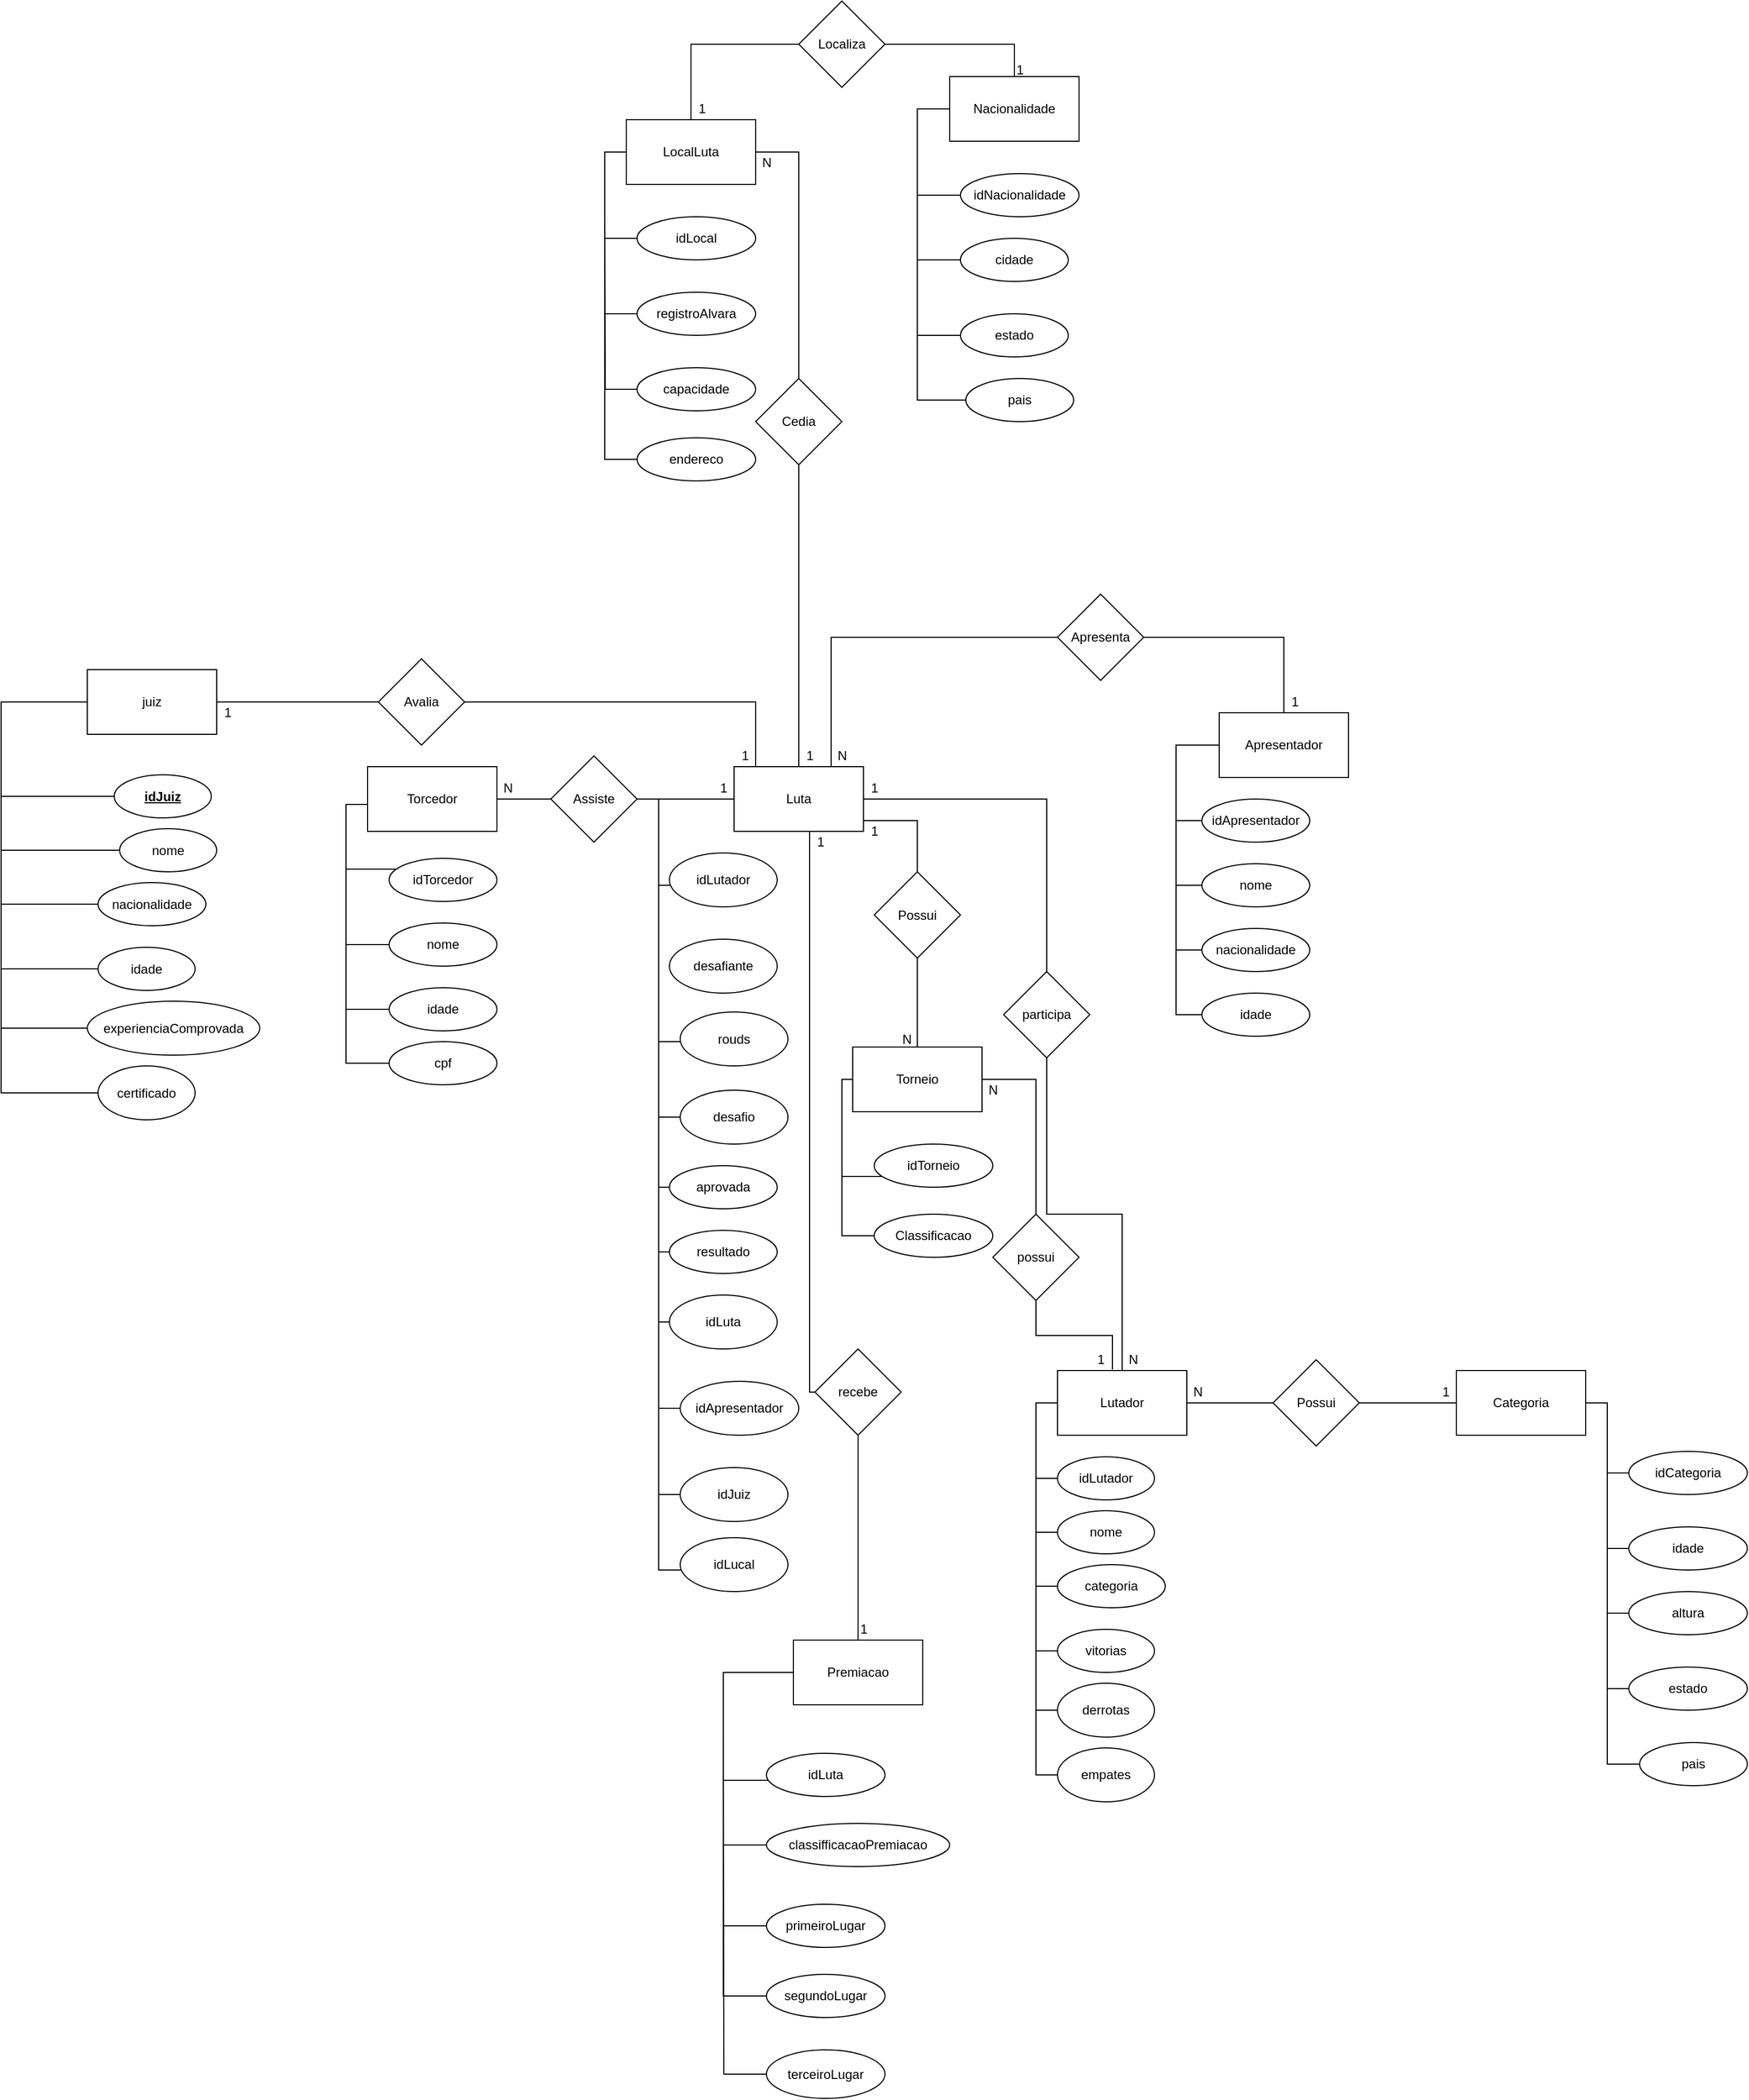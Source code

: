 <mxfile version="20.0.1"><diagram id="kAEl2Ps1WyJaFn6GInuw" name="Page-1"><mxGraphModel dx="3036" dy="1971" grid="1" gridSize="10" guides="1" tooltips="1" connect="1" arrows="1" fold="1" page="1" pageScale="1" pageWidth="827" pageHeight="1169" math="0" shadow="0"><root><mxCell id="0"/><mxCell id="1" parent="0"/><mxCell id="qU1tIOH4OT99AEbHyg9--1" style="edgeStyle=orthogonalEdgeStyle;rounded=0;orthogonalLoop=1;jettySize=auto;html=1;exitX=0;exitY=0.5;exitDx=0;exitDy=0;entryX=0;entryY=0.5;entryDx=0;entryDy=0;strokeColor=default;endArrow=none;endFill=0;" edge="1" parent="1" source="qU1tIOH4OT99AEbHyg9--2" target="qU1tIOH4OT99AEbHyg9--9"><mxGeometry relative="1" as="geometry"/></mxCell><mxCell id="qU1tIOH4OT99AEbHyg9--169" style="edgeStyle=orthogonalEdgeStyle;rounded=0;orthogonalLoop=1;jettySize=auto;html=1;exitX=1;exitY=0.5;exitDx=0;exitDy=0;entryX=0;entryY=0.5;entryDx=0;entryDy=0;endArrow=none;endFill=0;" edge="1" parent="1" source="qU1tIOH4OT99AEbHyg9--2" target="qU1tIOH4OT99AEbHyg9--168"><mxGeometry relative="1" as="geometry"/></mxCell><mxCell id="qU1tIOH4OT99AEbHyg9--2" value="Lutador" style="rounded=0;whiteSpace=wrap;html=1;" vertex="1" parent="1"><mxGeometry x="-30" y="680" width="120" height="60" as="geometry"/></mxCell><mxCell id="qU1tIOH4OT99AEbHyg9--3" style="edgeStyle=orthogonalEdgeStyle;rounded=0;orthogonalLoop=1;jettySize=auto;html=1;exitX=0;exitY=0.5;exitDx=0;exitDy=0;entryX=0;entryY=0.5;entryDx=0;entryDy=0;endArrow=none;endFill=0;strokeColor=default;" edge="1" parent="1" source="qU1tIOH4OT99AEbHyg9--4" target="qU1tIOH4OT99AEbHyg9--2"><mxGeometry relative="1" as="geometry"/></mxCell><mxCell id="qU1tIOH4OT99AEbHyg9--4" value="idLutador" style="ellipse;whiteSpace=wrap;html=1;" vertex="1" parent="1"><mxGeometry x="-30" y="760" width="90" height="40" as="geometry"/></mxCell><mxCell id="qU1tIOH4OT99AEbHyg9--5" style="edgeStyle=orthogonalEdgeStyle;rounded=0;orthogonalLoop=1;jettySize=auto;html=1;exitX=0;exitY=0.5;exitDx=0;exitDy=0;entryX=0;entryY=0.5;entryDx=0;entryDy=0;endArrow=none;endFill=0;strokeColor=default;" edge="1" parent="1" source="qU1tIOH4OT99AEbHyg9--6" target="qU1tIOH4OT99AEbHyg9--2"><mxGeometry relative="1" as="geometry"/></mxCell><mxCell id="qU1tIOH4OT99AEbHyg9--6" value="nome" style="ellipse;whiteSpace=wrap;html=1;" vertex="1" parent="1"><mxGeometry x="-30" y="810" width="90" height="40" as="geometry"/></mxCell><mxCell id="qU1tIOH4OT99AEbHyg9--7" style="edgeStyle=orthogonalEdgeStyle;rounded=0;orthogonalLoop=1;jettySize=auto;html=1;exitX=0;exitY=0.5;exitDx=0;exitDy=0;entryX=0;entryY=0.5;entryDx=0;entryDy=0;endArrow=none;endFill=0;strokeColor=default;" edge="1" parent="1" source="qU1tIOH4OT99AEbHyg9--8" target="qU1tIOH4OT99AEbHyg9--2"><mxGeometry relative="1" as="geometry"/></mxCell><mxCell id="qU1tIOH4OT99AEbHyg9--8" value="categoria" style="ellipse;whiteSpace=wrap;html=1;" vertex="1" parent="1"><mxGeometry x="-30" y="860" width="100" height="40" as="geometry"/></mxCell><mxCell id="qU1tIOH4OT99AEbHyg9--9" value="empates" style="ellipse;whiteSpace=wrap;html=1;" vertex="1" parent="1"><mxGeometry x="-30" y="1030" width="90" height="50" as="geometry"/></mxCell><mxCell id="qU1tIOH4OT99AEbHyg9--10" style="edgeStyle=orthogonalEdgeStyle;rounded=0;orthogonalLoop=1;jettySize=auto;html=1;exitX=0;exitY=0.5;exitDx=0;exitDy=0;entryX=0;entryY=0.5;entryDx=0;entryDy=0;endArrow=none;endFill=0;strokeColor=default;" edge="1" parent="1" source="qU1tIOH4OT99AEbHyg9--11" target="qU1tIOH4OT99AEbHyg9--2"><mxGeometry relative="1" as="geometry"/></mxCell><mxCell id="qU1tIOH4OT99AEbHyg9--11" value="vitorias" style="ellipse;whiteSpace=wrap;html=1;" vertex="1" parent="1"><mxGeometry x="-30" y="920" width="90" height="40" as="geometry"/></mxCell><mxCell id="qU1tIOH4OT99AEbHyg9--12" style="edgeStyle=orthogonalEdgeStyle;rounded=0;orthogonalLoop=1;jettySize=auto;html=1;exitX=0;exitY=0.5;exitDx=0;exitDy=0;entryX=0;entryY=0.5;entryDx=0;entryDy=0;endArrow=none;endFill=0;strokeColor=default;" edge="1" parent="1" source="qU1tIOH4OT99AEbHyg9--13" target="qU1tIOH4OT99AEbHyg9--2"><mxGeometry relative="1" as="geometry"/></mxCell><mxCell id="qU1tIOH4OT99AEbHyg9--13" value="derrotas" style="ellipse;whiteSpace=wrap;html=1;" vertex="1" parent="1"><mxGeometry x="-30" y="970" width="90" height="50" as="geometry"/></mxCell><mxCell id="qU1tIOH4OT99AEbHyg9--148" style="edgeStyle=orthogonalEdgeStyle;rounded=0;orthogonalLoop=1;jettySize=auto;html=1;entryX=0.5;entryY=0;entryDx=0;entryDy=0;endArrow=none;endFill=0;" edge="1" parent="1" source="qU1tIOH4OT99AEbHyg9--14" target="qU1tIOH4OT99AEbHyg9--147"><mxGeometry relative="1" as="geometry"/></mxCell><mxCell id="qU1tIOH4OT99AEbHyg9--152" style="edgeStyle=orthogonalEdgeStyle;rounded=0;orthogonalLoop=1;jettySize=auto;html=1;entryX=0;entryY=0.5;entryDx=0;entryDy=0;endArrow=none;endFill=0;" edge="1" parent="1" source="qU1tIOH4OT99AEbHyg9--14" target="qU1tIOH4OT99AEbHyg9--150"><mxGeometry relative="1" as="geometry"><Array as="points"><mxPoint x="-240"/></Array></mxGeometry></mxCell><mxCell id="qU1tIOH4OT99AEbHyg9--175" style="edgeStyle=orthogonalEdgeStyle;rounded=0;orthogonalLoop=1;jettySize=auto;html=1;entryX=0.5;entryY=0.156;entryDx=0;entryDy=0;entryPerimeter=0;endArrow=none;endFill=0;" edge="1" parent="1" source="qU1tIOH4OT99AEbHyg9--14" target="qU1tIOH4OT99AEbHyg9--171"><mxGeometry relative="1" as="geometry"><Array as="points"><mxPoint x="-160" y="170"/></Array></mxGeometry></mxCell><mxCell id="qU1tIOH4OT99AEbHyg9--14" value="Luta" style="rounded=0;whiteSpace=wrap;html=1;" vertex="1" parent="1"><mxGeometry x="-330" y="120" width="120" height="60" as="geometry"/></mxCell><mxCell id="qU1tIOH4OT99AEbHyg9--15" style="edgeStyle=orthogonalEdgeStyle;rounded=0;orthogonalLoop=1;jettySize=auto;html=1;entryX=0;entryY=0.25;entryDx=0;entryDy=0;endArrow=none;endFill=0;strokeColor=default;" edge="1" parent="1" source="qU1tIOH4OT99AEbHyg9--16" target="qU1tIOH4OT99AEbHyg9--14"><mxGeometry relative="1" as="geometry"><Array as="points"><mxPoint x="-400" y="230"/><mxPoint x="-400" y="150"/><mxPoint x="-330" y="150"/></Array></mxGeometry></mxCell><mxCell id="qU1tIOH4OT99AEbHyg9--16" value="idLutador" style="ellipse;whiteSpace=wrap;html=1;" vertex="1" parent="1"><mxGeometry x="-390" y="200" width="100" height="50" as="geometry"/></mxCell><mxCell id="qU1tIOH4OT99AEbHyg9--17" style="edgeStyle=orthogonalEdgeStyle;rounded=0;orthogonalLoop=1;jettySize=auto;html=1;endArrow=none;endFill=0;strokeColor=default;" edge="1" parent="1" source="qU1tIOH4OT99AEbHyg9--18" target="qU1tIOH4OT99AEbHyg9--14"><mxGeometry relative="1" as="geometry"><Array as="points"><mxPoint x="-400" y="445"/><mxPoint x="-400" y="150"/></Array></mxGeometry></mxCell><mxCell id="qU1tIOH4OT99AEbHyg9--18" value="desafio" style="ellipse;whiteSpace=wrap;html=1;" vertex="1" parent="1"><mxGeometry x="-380" y="420" width="100" height="50" as="geometry"/></mxCell><mxCell id="qU1tIOH4OT99AEbHyg9--21" value="desafiante" style="ellipse;whiteSpace=wrap;html=1;" vertex="1" parent="1"><mxGeometry x="-390" y="280" width="100" height="50" as="geometry"/></mxCell><mxCell id="qU1tIOH4OT99AEbHyg9--22" style="edgeStyle=orthogonalEdgeStyle;rounded=0;orthogonalLoop=1;jettySize=auto;html=1;endArrow=none;endFill=0;strokeColor=default;" edge="1" parent="1" source="qU1tIOH4OT99AEbHyg9--23" target="qU1tIOH4OT99AEbHyg9--14"><mxGeometry relative="1" as="geometry"><Array as="points"><mxPoint x="-400" y="375"/><mxPoint x="-400" y="150"/></Array></mxGeometry></mxCell><mxCell id="qU1tIOH4OT99AEbHyg9--23" value="rouds" style="ellipse;whiteSpace=wrap;html=1;" vertex="1" parent="1"><mxGeometry x="-380" y="347.5" width="100" height="50" as="geometry"/></mxCell><mxCell id="qU1tIOH4OT99AEbHyg9--24" style="edgeStyle=orthogonalEdgeStyle;rounded=0;orthogonalLoop=1;jettySize=auto;html=1;endArrow=none;endFill=0;strokeColor=default;" edge="1" parent="1" source="qU1tIOH4OT99AEbHyg9--25" target="qU1tIOH4OT99AEbHyg9--14"><mxGeometry relative="1" as="geometry"><Array as="points"><mxPoint x="-400" y="510"/><mxPoint x="-400" y="150"/></Array></mxGeometry></mxCell><mxCell id="qU1tIOH4OT99AEbHyg9--25" value="aprovada" style="ellipse;whiteSpace=wrap;html=1;" vertex="1" parent="1"><mxGeometry x="-390" y="490" width="100" height="40" as="geometry"/></mxCell><mxCell id="qU1tIOH4OT99AEbHyg9--26" style="edgeStyle=orthogonalEdgeStyle;rounded=0;orthogonalLoop=1;jettySize=auto;html=1;endArrow=none;endFill=0;strokeColor=default;" edge="1" parent="1" source="qU1tIOH4OT99AEbHyg9--27"><mxGeometry relative="1" as="geometry"><mxPoint x="120" y="90" as="targetPoint"/><Array as="points"><mxPoint x="80" y="170"/><mxPoint x="80" y="100"/><mxPoint x="120" y="100"/></Array></mxGeometry></mxCell><mxCell id="qU1tIOH4OT99AEbHyg9--27" value="idApresentador" style="ellipse;whiteSpace=wrap;html=1;" vertex="1" parent="1"><mxGeometry x="104" y="150" width="100" height="40" as="geometry"/></mxCell><mxCell id="qU1tIOH4OT99AEbHyg9--179" style="edgeStyle=orthogonalEdgeStyle;rounded=0;orthogonalLoop=1;jettySize=auto;html=1;endArrow=none;endFill=0;" edge="1" parent="1" source="qU1tIOH4OT99AEbHyg9--29" target="qU1tIOH4OT99AEbHyg9--14"><mxGeometry relative="1" as="geometry"><Array as="points"><mxPoint x="-400" y="865"/><mxPoint x="-400" y="150"/></Array></mxGeometry></mxCell><mxCell id="qU1tIOH4OT99AEbHyg9--29" value="idLucal" style="ellipse;whiteSpace=wrap;html=1;" vertex="1" parent="1"><mxGeometry x="-380" y="835" width="100" height="50" as="geometry"/></mxCell><mxCell id="qU1tIOH4OT99AEbHyg9--30" style="edgeStyle=orthogonalEdgeStyle;rounded=0;orthogonalLoop=1;jettySize=auto;html=1;endArrow=none;endFill=0;strokeColor=default;" edge="1" parent="1" source="qU1tIOH4OT99AEbHyg9--31" target="qU1tIOH4OT99AEbHyg9--14"><mxGeometry relative="1" as="geometry"><Array as="points"><mxPoint x="-400" y="795"/><mxPoint x="-400" y="150"/></Array></mxGeometry></mxCell><mxCell id="qU1tIOH4OT99AEbHyg9--31" value="idJuiz" style="ellipse;whiteSpace=wrap;html=1;" vertex="1" parent="1"><mxGeometry x="-380" y="770" width="100" height="50" as="geometry"/></mxCell><mxCell id="qU1tIOH4OT99AEbHyg9--32" style="edgeStyle=orthogonalEdgeStyle;rounded=0;orthogonalLoop=1;jettySize=auto;html=1;endArrow=none;endFill=0;strokeColor=default;" edge="1" parent="1" source="qU1tIOH4OT99AEbHyg9--33" target="qU1tIOH4OT99AEbHyg9--14"><mxGeometry relative="1" as="geometry"><Array as="points"><mxPoint x="-400" y="715"/><mxPoint x="-400" y="150"/></Array></mxGeometry></mxCell><mxCell id="qU1tIOH4OT99AEbHyg9--33" value="idApresentador" style="ellipse;whiteSpace=wrap;html=1;" vertex="1" parent="1"><mxGeometry x="-380" y="690" width="110" height="50" as="geometry"/></mxCell><mxCell id="qU1tIOH4OT99AEbHyg9--34" style="edgeStyle=orthogonalEdgeStyle;rounded=0;orthogonalLoop=1;jettySize=auto;html=1;endArrow=none;endFill=0;strokeColor=default;" edge="1" parent="1" source="qU1tIOH4OT99AEbHyg9--35" target="qU1tIOH4OT99AEbHyg9--14"><mxGeometry relative="1" as="geometry"><Array as="points"><mxPoint x="-400" y="635"/><mxPoint x="-400" y="150"/></Array></mxGeometry></mxCell><mxCell id="qU1tIOH4OT99AEbHyg9--35" value="idLuta" style="ellipse;whiteSpace=wrap;html=1;" vertex="1" parent="1"><mxGeometry x="-390" y="610" width="100" height="50" as="geometry"/></mxCell><mxCell id="qU1tIOH4OT99AEbHyg9--36" style="edgeStyle=orthogonalEdgeStyle;rounded=0;orthogonalLoop=1;jettySize=auto;html=1;endArrow=none;endFill=0;strokeColor=default;" edge="1" parent="1" source="qU1tIOH4OT99AEbHyg9--37" target="qU1tIOH4OT99AEbHyg9--14"><mxGeometry relative="1" as="geometry"><Array as="points"><mxPoint x="-400" y="570"/><mxPoint x="-400" y="150"/></Array></mxGeometry></mxCell><mxCell id="qU1tIOH4OT99AEbHyg9--37" value="resultado" style="ellipse;whiteSpace=wrap;html=1;" vertex="1" parent="1"><mxGeometry x="-390" y="550" width="100" height="40" as="geometry"/></mxCell><mxCell id="qU1tIOH4OT99AEbHyg9--38" style="edgeStyle=orthogonalEdgeStyle;rounded=0;orthogonalLoop=1;jettySize=auto;html=1;endArrow=none;endFill=0;strokeColor=default;entryX=0;entryY=0.5;entryDx=0;entryDy=0;" edge="1" parent="1" source="qU1tIOH4OT99AEbHyg9--39" target="qU1tIOH4OT99AEbHyg9--40"><mxGeometry relative="1" as="geometry"><mxPoint x="70" y="190" as="targetPoint"/><Array as="points"><mxPoint x="80" y="100"/><mxPoint x="80" y="230"/></Array></mxGeometry></mxCell><mxCell id="qU1tIOH4OT99AEbHyg9--151" style="edgeStyle=orthogonalEdgeStyle;rounded=0;orthogonalLoop=1;jettySize=auto;html=1;endArrow=none;endFill=0;" edge="1" parent="1" source="qU1tIOH4OT99AEbHyg9--39" target="qU1tIOH4OT99AEbHyg9--150"><mxGeometry relative="1" as="geometry"><Array as="points"><mxPoint x="180"/></Array></mxGeometry></mxCell><mxCell id="qU1tIOH4OT99AEbHyg9--39" value="Apresentador" style="rounded=0;whiteSpace=wrap;html=1;" vertex="1" parent="1"><mxGeometry x="120" y="70" width="120" height="60" as="geometry"/></mxCell><mxCell id="qU1tIOH4OT99AEbHyg9--40" value="nome" style="ellipse;whiteSpace=wrap;html=1;" vertex="1" parent="1"><mxGeometry x="104" y="210" width="100" height="40" as="geometry"/></mxCell><mxCell id="qU1tIOH4OT99AEbHyg9--41" style="edgeStyle=orthogonalEdgeStyle;rounded=0;orthogonalLoop=1;jettySize=auto;html=1;endArrow=none;endFill=0;strokeColor=default;" edge="1" parent="1" source="qU1tIOH4OT99AEbHyg9--42" target="qU1tIOH4OT99AEbHyg9--39"><mxGeometry relative="1" as="geometry"><Array as="points"><mxPoint x="80" y="350"/><mxPoint x="80" y="100"/></Array></mxGeometry></mxCell><mxCell id="qU1tIOH4OT99AEbHyg9--42" value="idade" style="ellipse;whiteSpace=wrap;html=1;" vertex="1" parent="1"><mxGeometry x="104" y="330" width="100" height="40" as="geometry"/></mxCell><mxCell id="qU1tIOH4OT99AEbHyg9--43" style="edgeStyle=orthogonalEdgeStyle;rounded=0;orthogonalLoop=1;jettySize=auto;html=1;endArrow=none;endFill=0;strokeColor=default;" edge="1" parent="1" source="qU1tIOH4OT99AEbHyg9--44" target="qU1tIOH4OT99AEbHyg9--39"><mxGeometry relative="1" as="geometry"><Array as="points"><mxPoint x="80" y="290"/><mxPoint x="80" y="100"/></Array></mxGeometry></mxCell><mxCell id="qU1tIOH4OT99AEbHyg9--44" value="nacionalidade" style="ellipse;whiteSpace=wrap;html=1;" vertex="1" parent="1"><mxGeometry x="104" y="270" width="100" height="40" as="geometry"/></mxCell><mxCell id="qU1tIOH4OT99AEbHyg9--154" style="edgeStyle=orthogonalEdgeStyle;rounded=0;orthogonalLoop=1;jettySize=auto;html=1;entryX=0;entryY=0.5;entryDx=0;entryDy=0;endArrow=none;endFill=0;" edge="1" parent="1" source="qU1tIOH4OT99AEbHyg9--45" target="qU1tIOH4OT99AEbHyg9--153"><mxGeometry relative="1" as="geometry"/></mxCell><mxCell id="qU1tIOH4OT99AEbHyg9--45" value="Torcedor" style="rounded=0;whiteSpace=wrap;html=1;" vertex="1" parent="1"><mxGeometry x="-670" y="120" width="120" height="60" as="geometry"/></mxCell><mxCell id="qU1tIOH4OT99AEbHyg9--46" style="edgeStyle=orthogonalEdgeStyle;rounded=0;orthogonalLoop=1;jettySize=auto;html=1;entryX=0;entryY=0.5;entryDx=0;entryDy=0;endArrow=none;endFill=0;strokeColor=default;" edge="1" parent="1" source="qU1tIOH4OT99AEbHyg9--47" target="qU1tIOH4OT99AEbHyg9--45"><mxGeometry relative="1" as="geometry"><Array as="points"><mxPoint x="-690" y="345"/><mxPoint x="-690" y="155"/></Array></mxGeometry></mxCell><mxCell id="qU1tIOH4OT99AEbHyg9--47" value="idade" style="ellipse;whiteSpace=wrap;html=1;" vertex="1" parent="1"><mxGeometry x="-650" y="325" width="100" height="40" as="geometry"/></mxCell><mxCell id="qU1tIOH4OT99AEbHyg9--48" style="edgeStyle=orthogonalEdgeStyle;rounded=0;orthogonalLoop=1;jettySize=auto;html=1;endArrow=none;endFill=0;strokeColor=default;" edge="1" parent="1" source="qU1tIOH4OT99AEbHyg9--49"><mxGeometry relative="1" as="geometry"><mxPoint x="-670" y="155" as="targetPoint"/><Array as="points"><mxPoint x="-690" y="285"/><mxPoint x="-690" y="155"/></Array></mxGeometry></mxCell><mxCell id="qU1tIOH4OT99AEbHyg9--49" value="nome" style="ellipse;whiteSpace=wrap;html=1;" vertex="1" parent="1"><mxGeometry x="-650" y="265" width="100" height="40" as="geometry"/></mxCell><mxCell id="qU1tIOH4OT99AEbHyg9--50" style="edgeStyle=orthogonalEdgeStyle;rounded=0;orthogonalLoop=1;jettySize=auto;html=1;entryX=0;entryY=0.5;entryDx=0;entryDy=0;endArrow=none;endFill=0;strokeColor=default;" edge="1" parent="1" source="qU1tIOH4OT99AEbHyg9--51" target="qU1tIOH4OT99AEbHyg9--45"><mxGeometry relative="1" as="geometry"><Array as="points"><mxPoint x="-690" y="215"/><mxPoint x="-690" y="155"/></Array></mxGeometry></mxCell><mxCell id="qU1tIOH4OT99AEbHyg9--51" value="idTorcedor" style="ellipse;whiteSpace=wrap;html=1;" vertex="1" parent="1"><mxGeometry x="-650" y="205" width="100" height="40" as="geometry"/></mxCell><mxCell id="qU1tIOH4OT99AEbHyg9--52" style="edgeStyle=orthogonalEdgeStyle;rounded=0;orthogonalLoop=1;jettySize=auto;html=1;endArrow=none;endFill=0;strokeColor=default;" edge="1" parent="1" source="qU1tIOH4OT99AEbHyg9--53" target="qU1tIOH4OT99AEbHyg9--45"><mxGeometry relative="1" as="geometry"><Array as="points"><mxPoint x="-690" y="395"/><mxPoint x="-690" y="155"/></Array></mxGeometry></mxCell><mxCell id="qU1tIOH4OT99AEbHyg9--53" value="cpf" style="ellipse;whiteSpace=wrap;html=1;" vertex="1" parent="1"><mxGeometry x="-650" y="375" width="100" height="40" as="geometry"/></mxCell><mxCell id="qU1tIOH4OT99AEbHyg9--54" value="Nacionalidade" style="rounded=0;whiteSpace=wrap;html=1;" vertex="1" parent="1"><mxGeometry x="-130" y="-520" width="120" height="60" as="geometry"/></mxCell><mxCell id="qU1tIOH4OT99AEbHyg9--55" style="edgeStyle=orthogonalEdgeStyle;rounded=0;orthogonalLoop=1;jettySize=auto;html=1;endArrow=none;endFill=0;strokeColor=default;" edge="1" parent="1" source="qU1tIOH4OT99AEbHyg9--56" target="qU1tIOH4OT99AEbHyg9--54"><mxGeometry relative="1" as="geometry"><mxPoint x="-170" y="-490" as="targetPoint"/><Array as="points"><mxPoint x="-160" y="-410"/><mxPoint x="-160" y="-490"/></Array></mxGeometry></mxCell><mxCell id="qU1tIOH4OT99AEbHyg9--56" value="idNacionalidade" style="ellipse;whiteSpace=wrap;html=1;" vertex="1" parent="1"><mxGeometry x="-120" y="-430" width="110" height="40" as="geometry"/></mxCell><mxCell id="qU1tIOH4OT99AEbHyg9--57" style="edgeStyle=orthogonalEdgeStyle;rounded=0;orthogonalLoop=1;jettySize=auto;html=1;endArrow=none;endFill=0;strokeColor=default;" edge="1" parent="1" source="qU1tIOH4OT99AEbHyg9--58" target="qU1tIOH4OT99AEbHyg9--54"><mxGeometry relative="1" as="geometry"><Array as="points"><mxPoint x="-160" y="-220"/><mxPoint x="-160" y="-490"/></Array></mxGeometry></mxCell><mxCell id="qU1tIOH4OT99AEbHyg9--58" value="pais" style="ellipse;whiteSpace=wrap;html=1;" vertex="1" parent="1"><mxGeometry x="-115" y="-240" width="100" height="40" as="geometry"/></mxCell><mxCell id="qU1tIOH4OT99AEbHyg9--59" style="edgeStyle=orthogonalEdgeStyle;rounded=0;orthogonalLoop=1;jettySize=auto;html=1;endArrow=none;endFill=0;strokeColor=default;" edge="1" parent="1" source="qU1tIOH4OT99AEbHyg9--60" target="qU1tIOH4OT99AEbHyg9--54"><mxGeometry relative="1" as="geometry"><Array as="points"><mxPoint x="-160" y="-280"/><mxPoint x="-160" y="-490"/></Array></mxGeometry></mxCell><mxCell id="qU1tIOH4OT99AEbHyg9--60" value="estado" style="ellipse;whiteSpace=wrap;html=1;" vertex="1" parent="1"><mxGeometry x="-120" y="-300" width="100" height="40" as="geometry"/></mxCell><mxCell id="qU1tIOH4OT99AEbHyg9--61" style="edgeStyle=orthogonalEdgeStyle;rounded=0;orthogonalLoop=1;jettySize=auto;html=1;endArrow=none;endFill=0;strokeColor=default;" edge="1" parent="1" source="qU1tIOH4OT99AEbHyg9--62"><mxGeometry relative="1" as="geometry"><mxPoint x="-130" y="-490" as="targetPoint"/><Array as="points"><mxPoint x="-160" y="-350"/><mxPoint x="-160" y="-490"/></Array></mxGeometry></mxCell><mxCell id="qU1tIOH4OT99AEbHyg9--62" value="cidade" style="ellipse;whiteSpace=wrap;html=1;" vertex="1" parent="1"><mxGeometry x="-120" y="-370" width="100" height="40" as="geometry"/></mxCell><mxCell id="qU1tIOH4OT99AEbHyg9--63" value="Categoria" style="rounded=0;whiteSpace=wrap;html=1;" vertex="1" parent="1"><mxGeometry x="340" y="680" width="120" height="60" as="geometry"/></mxCell><mxCell id="qU1tIOH4OT99AEbHyg9--161" style="edgeStyle=orthogonalEdgeStyle;rounded=0;orthogonalLoop=1;jettySize=auto;html=1;entryX=1;entryY=0.5;entryDx=0;entryDy=0;endArrow=none;endFill=0;" edge="1" parent="1" source="qU1tIOH4OT99AEbHyg9--65" target="qU1tIOH4OT99AEbHyg9--63"><mxGeometry relative="1" as="geometry"/></mxCell><mxCell id="qU1tIOH4OT99AEbHyg9--65" value="idCategoria" style="ellipse;whiteSpace=wrap;html=1;" vertex="1" parent="1"><mxGeometry x="500" y="755" width="110" height="40" as="geometry"/></mxCell><mxCell id="qU1tIOH4OT99AEbHyg9--163" style="edgeStyle=orthogonalEdgeStyle;rounded=0;orthogonalLoop=1;jettySize=auto;html=1;entryX=1;entryY=0.5;entryDx=0;entryDy=0;endArrow=none;endFill=0;" edge="1" parent="1" source="qU1tIOH4OT99AEbHyg9--67" target="qU1tIOH4OT99AEbHyg9--63"><mxGeometry relative="1" as="geometry"/></mxCell><mxCell id="qU1tIOH4OT99AEbHyg9--67" value="altura" style="ellipse;whiteSpace=wrap;html=1;" vertex="1" parent="1"><mxGeometry x="500" y="885" width="110" height="40" as="geometry"/></mxCell><mxCell id="qU1tIOH4OT99AEbHyg9--162" style="edgeStyle=orthogonalEdgeStyle;rounded=0;orthogonalLoop=1;jettySize=auto;html=1;entryX=1;entryY=0.5;entryDx=0;entryDy=0;endArrow=none;endFill=0;" edge="1" parent="1" source="qU1tIOH4OT99AEbHyg9--69" target="qU1tIOH4OT99AEbHyg9--63"><mxGeometry relative="1" as="geometry"/></mxCell><mxCell id="qU1tIOH4OT99AEbHyg9--69" value="idade" style="ellipse;whiteSpace=wrap;html=1;" vertex="1" parent="1"><mxGeometry x="500" y="825" width="110" height="40" as="geometry"/></mxCell><mxCell id="qU1tIOH4OT99AEbHyg9--165" style="edgeStyle=orthogonalEdgeStyle;rounded=0;orthogonalLoop=1;jettySize=auto;html=1;entryX=1;entryY=0.5;entryDx=0;entryDy=0;endArrow=none;endFill=0;" edge="1" parent="1" source="qU1tIOH4OT99AEbHyg9--71" target="qU1tIOH4OT99AEbHyg9--63"><mxGeometry relative="1" as="geometry"/></mxCell><mxCell id="qU1tIOH4OT99AEbHyg9--71" value="estado" style="ellipse;whiteSpace=wrap;html=1;" vertex="1" parent="1"><mxGeometry x="500" y="955" width="110" height="40" as="geometry"/></mxCell><mxCell id="qU1tIOH4OT99AEbHyg9--167" style="edgeStyle=orthogonalEdgeStyle;rounded=0;orthogonalLoop=1;jettySize=auto;html=1;entryX=1;entryY=0.5;entryDx=0;entryDy=0;endArrow=none;endFill=0;" edge="1" parent="1" source="qU1tIOH4OT99AEbHyg9--73" target="qU1tIOH4OT99AEbHyg9--63"><mxGeometry relative="1" as="geometry"><Array as="points"><mxPoint x="480" y="1045"/><mxPoint x="480" y="710"/></Array></mxGeometry></mxCell><mxCell id="qU1tIOH4OT99AEbHyg9--73" value="pais" style="ellipse;whiteSpace=wrap;html=1;" vertex="1" parent="1"><mxGeometry x="510" y="1025" width="100" height="40" as="geometry"/></mxCell><mxCell id="qU1tIOH4OT99AEbHyg9--173" style="edgeStyle=orthogonalEdgeStyle;rounded=0;orthogonalLoop=1;jettySize=auto;html=1;entryX=0.5;entryY=0;entryDx=0;entryDy=0;endArrow=none;endFill=0;" edge="1" parent="1" source="qU1tIOH4OT99AEbHyg9--74" target="qU1tIOH4OT99AEbHyg9--172"><mxGeometry relative="1" as="geometry"/></mxCell><mxCell id="qU1tIOH4OT99AEbHyg9--74" value="Torneio" style="rounded=0;whiteSpace=wrap;html=1;" vertex="1" parent="1"><mxGeometry x="-220" y="380" width="120" height="60" as="geometry"/></mxCell><mxCell id="qU1tIOH4OT99AEbHyg9--75" style="edgeStyle=orthogonalEdgeStyle;rounded=0;orthogonalLoop=1;jettySize=auto;html=1;entryX=0;entryY=0.5;entryDx=0;entryDy=0;endArrow=none;endFill=0;strokeColor=default;" edge="1" parent="1" source="qU1tIOH4OT99AEbHyg9--76" target="qU1tIOH4OT99AEbHyg9--74"><mxGeometry relative="1" as="geometry"><Array as="points"><mxPoint x="-230" y="500"/><mxPoint x="-230" y="410"/></Array></mxGeometry></mxCell><mxCell id="qU1tIOH4OT99AEbHyg9--76" value="idTorneio" style="ellipse;whiteSpace=wrap;html=1;" vertex="1" parent="1"><mxGeometry x="-200" y="470" width="110" height="40" as="geometry"/></mxCell><mxCell id="qU1tIOH4OT99AEbHyg9--77" style="edgeStyle=orthogonalEdgeStyle;rounded=0;orthogonalLoop=1;jettySize=auto;html=1;endArrow=none;endFill=0;strokeColor=default;" edge="1" parent="1" source="qU1tIOH4OT99AEbHyg9--78" target="qU1tIOH4OT99AEbHyg9--74"><mxGeometry relative="1" as="geometry"><Array as="points"><mxPoint x="-230" y="555"/><mxPoint x="-230" y="410"/></Array></mxGeometry></mxCell><mxCell id="qU1tIOH4OT99AEbHyg9--78" value="Classificacao" style="ellipse;whiteSpace=wrap;html=1;" vertex="1" parent="1"><mxGeometry x="-200" y="535" width="110" height="40" as="geometry"/></mxCell><mxCell id="qU1tIOH4OT99AEbHyg9--159" style="edgeStyle=orthogonalEdgeStyle;rounded=0;orthogonalLoop=1;jettySize=auto;html=1;entryX=0.5;entryY=0;entryDx=0;entryDy=0;endArrow=none;endFill=0;" edge="1" parent="1" source="qU1tIOH4OT99AEbHyg9--79" target="qU1tIOH4OT99AEbHyg9--14"><mxGeometry relative="1" as="geometry"><Array as="points"><mxPoint x="-270" y="-450"/></Array></mxGeometry></mxCell><mxCell id="qU1tIOH4OT99AEbHyg9--177" style="edgeStyle=orthogonalEdgeStyle;rounded=0;orthogonalLoop=1;jettySize=auto;html=1;endArrow=none;endFill=0;" edge="1" parent="1" source="qU1tIOH4OT99AEbHyg9--79" target="qU1tIOH4OT99AEbHyg9--54"><mxGeometry relative="1" as="geometry"><Array as="points"><mxPoint x="-370" y="-550"/><mxPoint x="-70" y="-550"/></Array></mxGeometry></mxCell><mxCell id="qU1tIOH4OT99AEbHyg9--79" value="LocalLuta" style="rounded=0;whiteSpace=wrap;html=1;" vertex="1" parent="1"><mxGeometry x="-430" y="-480" width="120" height="60" as="geometry"/></mxCell><mxCell id="qU1tIOH4OT99AEbHyg9--80" style="edgeStyle=orthogonalEdgeStyle;rounded=0;orthogonalLoop=1;jettySize=auto;html=1;endArrow=none;endFill=0;strokeColor=default;" edge="1" parent="1" source="qU1tIOH4OT99AEbHyg9--81" target="qU1tIOH4OT99AEbHyg9--79"><mxGeometry relative="1" as="geometry"><Array as="points"><mxPoint x="-450" y="-165"/><mxPoint x="-450" y="-450"/></Array></mxGeometry></mxCell><mxCell id="qU1tIOH4OT99AEbHyg9--81" value="endereco" style="ellipse;whiteSpace=wrap;html=1;" vertex="1" parent="1"><mxGeometry x="-420" y="-185" width="110" height="40" as="geometry"/></mxCell><mxCell id="qU1tIOH4OT99AEbHyg9--82" style="edgeStyle=orthogonalEdgeStyle;rounded=0;orthogonalLoop=1;jettySize=auto;html=1;endArrow=none;endFill=0;strokeColor=default;" edge="1" parent="1" source="qU1tIOH4OT99AEbHyg9--83"><mxGeometry relative="1" as="geometry"><mxPoint x="-450" y="-390" as="targetPoint"/></mxGeometry></mxCell><mxCell id="qU1tIOH4OT99AEbHyg9--83" value="capacidade" style="ellipse;whiteSpace=wrap;html=1;" vertex="1" parent="1"><mxGeometry x="-420" y="-250" width="110" height="40" as="geometry"/></mxCell><mxCell id="qU1tIOH4OT99AEbHyg9--84" style="edgeStyle=orthogonalEdgeStyle;rounded=0;orthogonalLoop=1;jettySize=auto;html=1;endArrow=none;endFill=0;strokeColor=default;" edge="1" parent="1" source="qU1tIOH4OT99AEbHyg9--85" target="qU1tIOH4OT99AEbHyg9--79"><mxGeometry relative="1" as="geometry"><Array as="points"><mxPoint x="-450" y="-300"/><mxPoint x="-450" y="-450"/></Array></mxGeometry></mxCell><mxCell id="qU1tIOH4OT99AEbHyg9--85" value="registroAlvara" style="ellipse;whiteSpace=wrap;html=1;" vertex="1" parent="1"><mxGeometry x="-420" y="-320" width="110" height="40" as="geometry"/></mxCell><mxCell id="qU1tIOH4OT99AEbHyg9--86" style="edgeStyle=orthogonalEdgeStyle;rounded=0;orthogonalLoop=1;jettySize=auto;html=1;entryX=0;entryY=0.5;entryDx=0;entryDy=0;endArrow=none;endFill=0;strokeColor=default;" edge="1" parent="1" source="qU1tIOH4OT99AEbHyg9--87" target="qU1tIOH4OT99AEbHyg9--79"><mxGeometry relative="1" as="geometry"><Array as="points"><mxPoint x="-450" y="-370"/><mxPoint x="-450" y="-450"/></Array></mxGeometry></mxCell><mxCell id="qU1tIOH4OT99AEbHyg9--87" value="idLocal" style="ellipse;whiteSpace=wrap;html=1;" vertex="1" parent="1"><mxGeometry x="-420" y="-390" width="110" height="40" as="geometry"/></mxCell><mxCell id="qU1tIOH4OT99AEbHyg9--88" value="Premiacao" style="rounded=0;whiteSpace=wrap;html=1;" vertex="1" parent="1"><mxGeometry x="-275" y="930" width="120" height="60" as="geometry"/></mxCell><mxCell id="qU1tIOH4OT99AEbHyg9--132" style="edgeStyle=orthogonalEdgeStyle;rounded=0;orthogonalLoop=1;jettySize=auto;html=1;entryX=0;entryY=0.5;entryDx=0;entryDy=0;endArrow=none;endFill=0;" edge="1" parent="1" source="qU1tIOH4OT99AEbHyg9--90" target="qU1tIOH4OT99AEbHyg9--88"><mxGeometry relative="1" as="geometry"><mxPoint x="-330" y="1060" as="sourcePoint"/><Array as="points"><mxPoint x="-340" y="1060"/><mxPoint x="-340" y="960"/></Array></mxGeometry></mxCell><mxCell id="qU1tIOH4OT99AEbHyg9--90" value="idLuta&lt;span style=&quot;color: rgba(0, 0, 0, 0); font-family: monospace; font-size: 0px; text-align: start;&quot;&gt;%3CmxGraphModel%3E%3Croot%3E%3CmxCell%20id%3D%220%22%2F%3E%3CmxCell%20id%3D%221%22%20parent%3D%220%22%2F%3E%3CmxCell%20id%3D%222%22%20value%3D%22idLocal%22%20style%3D%22ellipse%3BwhiteSpace%3Dwrap%3Bhtml%3D1%3B%22%20vertex%3D%221%22%20parent%3D%221%22%3E%3CmxGeometry%20x%3D%221390%22%20y%3D%22170%22%20width%3D%22110%22%20height%3D%2240%22%20as%3D%22geometry%22%2F%3E%3C%2FmxCell%3E%3C%2Froot%3E%3C%2FmxGraphModel%3E&lt;/span&gt;" style="ellipse;whiteSpace=wrap;html=1;" vertex="1" parent="1"><mxGeometry x="-300" y="1035" width="110" height="40" as="geometry"/></mxCell><mxCell id="qU1tIOH4OT99AEbHyg9--133" style="edgeStyle=orthogonalEdgeStyle;rounded=0;orthogonalLoop=1;jettySize=auto;html=1;entryX=0;entryY=0.5;entryDx=0;entryDy=0;endArrow=none;endFill=0;" edge="1" parent="1" source="qU1tIOH4OT99AEbHyg9--92" target="qU1tIOH4OT99AEbHyg9--88"><mxGeometry relative="1" as="geometry"><Array as="points"><mxPoint x="-340" y="1120"/><mxPoint x="-340" y="960"/></Array></mxGeometry></mxCell><mxCell id="qU1tIOH4OT99AEbHyg9--92" value="classifficacaoPremiacao" style="ellipse;whiteSpace=wrap;html=1;" vertex="1" parent="1"><mxGeometry x="-300" y="1100" width="170" height="40" as="geometry"/></mxCell><mxCell id="qU1tIOH4OT99AEbHyg9--134" style="edgeStyle=orthogonalEdgeStyle;rounded=0;orthogonalLoop=1;jettySize=auto;html=1;entryX=0;entryY=0.5;entryDx=0;entryDy=0;endArrow=none;endFill=0;" edge="1" parent="1" source="qU1tIOH4OT99AEbHyg9--94" target="qU1tIOH4OT99AEbHyg9--88"><mxGeometry relative="1" as="geometry"><Array as="points"><mxPoint x="-340" y="1195"/><mxPoint x="-340" y="960"/></Array></mxGeometry></mxCell><mxCell id="qU1tIOH4OT99AEbHyg9--94" value="primeiroLugar" style="ellipse;whiteSpace=wrap;html=1;" vertex="1" parent="1"><mxGeometry x="-300" y="1175" width="110" height="40" as="geometry"/></mxCell><mxCell id="qU1tIOH4OT99AEbHyg9--137" style="edgeStyle=orthogonalEdgeStyle;rounded=0;orthogonalLoop=1;jettySize=auto;html=1;entryX=0;entryY=0.5;entryDx=0;entryDy=0;endArrow=none;endFill=0;" edge="1" parent="1" source="qU1tIOH4OT99AEbHyg9--96" target="qU1tIOH4OT99AEbHyg9--88"><mxGeometry relative="1" as="geometry"><Array as="points"><mxPoint x="-340" y="1260"/><mxPoint x="-340" y="960"/></Array></mxGeometry></mxCell><mxCell id="qU1tIOH4OT99AEbHyg9--96" value="segundoLugar" style="ellipse;whiteSpace=wrap;html=1;" vertex="1" parent="1"><mxGeometry x="-300" y="1240" width="110" height="40" as="geometry"/></mxCell><mxCell id="qU1tIOH4OT99AEbHyg9--138" style="edgeStyle=orthogonalEdgeStyle;rounded=0;orthogonalLoop=1;jettySize=auto;html=1;endArrow=none;endFill=0;" edge="1" parent="1" source="qU1tIOH4OT99AEbHyg9--98"><mxGeometry relative="1" as="geometry"><mxPoint x="-340" y="1010" as="targetPoint"/></mxGeometry></mxCell><mxCell id="qU1tIOH4OT99AEbHyg9--98" value="terceiroLugar" style="ellipse;whiteSpace=wrap;html=1;" vertex="1" parent="1"><mxGeometry x="-300" y="1310" width="110" height="45" as="geometry"/></mxCell><mxCell id="qU1tIOH4OT99AEbHyg9--157" style="edgeStyle=orthogonalEdgeStyle;rounded=0;orthogonalLoop=1;jettySize=auto;html=1;entryX=0;entryY=0.5;entryDx=0;entryDy=0;endArrow=none;endFill=0;" edge="1" parent="1" source="qU1tIOH4OT99AEbHyg9--99" target="qU1tIOH4OT99AEbHyg9--156"><mxGeometry relative="1" as="geometry"/></mxCell><mxCell id="qU1tIOH4OT99AEbHyg9--99" value="juiz" style="rounded=0;whiteSpace=wrap;html=1;" vertex="1" parent="1"><mxGeometry x="-930" y="30" width="120" height="60" as="geometry"/></mxCell><mxCell id="qU1tIOH4OT99AEbHyg9--146" style="edgeStyle=orthogonalEdgeStyle;rounded=0;orthogonalLoop=1;jettySize=auto;html=1;entryX=0;entryY=0.5;entryDx=0;entryDy=0;endArrow=none;endFill=0;" edge="1" parent="1" source="qU1tIOH4OT99AEbHyg9--100" target="qU1tIOH4OT99AEbHyg9--99"><mxGeometry relative="1" as="geometry"><Array as="points"><mxPoint x="-1010" y="148"/><mxPoint x="-1010" y="60"/></Array></mxGeometry></mxCell><mxCell id="qU1tIOH4OT99AEbHyg9--100" value="&lt;u style=&quot;&quot;&gt;&lt;b&gt;idJuiz&lt;/b&gt;&lt;/u&gt;" style="ellipse;whiteSpace=wrap;html=1;" vertex="1" parent="1"><mxGeometry x="-905" y="127.5" width="90" height="40" as="geometry"/></mxCell><mxCell id="qU1tIOH4OT99AEbHyg9--145" style="edgeStyle=orthogonalEdgeStyle;rounded=0;orthogonalLoop=1;jettySize=auto;html=1;entryX=0;entryY=0.5;entryDx=0;entryDy=0;endArrow=none;endFill=0;" edge="1" parent="1" source="qU1tIOH4OT99AEbHyg9--101" target="qU1tIOH4OT99AEbHyg9--99"><mxGeometry relative="1" as="geometry"><Array as="points"><mxPoint x="-1010" y="198"/><mxPoint x="-1010" y="60"/></Array></mxGeometry></mxCell><mxCell id="qU1tIOH4OT99AEbHyg9--101" value="nome" style="ellipse;whiteSpace=wrap;html=1;" vertex="1" parent="1"><mxGeometry x="-900" y="177.5" width="90" height="40" as="geometry"/></mxCell><mxCell id="qU1tIOH4OT99AEbHyg9--144" style="edgeStyle=orthogonalEdgeStyle;rounded=0;orthogonalLoop=1;jettySize=auto;html=1;entryX=0;entryY=0.5;entryDx=0;entryDy=0;endArrow=none;endFill=0;" edge="1" parent="1" source="qU1tIOH4OT99AEbHyg9--102" target="qU1tIOH4OT99AEbHyg9--99"><mxGeometry relative="1" as="geometry"><Array as="points"><mxPoint x="-1010" y="248"/><mxPoint x="-1010" y="60"/></Array></mxGeometry></mxCell><mxCell id="qU1tIOH4OT99AEbHyg9--102" value="nacionalidade" style="ellipse;whiteSpace=wrap;html=1;" vertex="1" parent="1"><mxGeometry x="-920" y="227.5" width="100" height="40" as="geometry"/></mxCell><mxCell id="qU1tIOH4OT99AEbHyg9--140" style="edgeStyle=orthogonalEdgeStyle;rounded=0;orthogonalLoop=1;jettySize=auto;html=1;entryX=0;entryY=0.5;entryDx=0;entryDy=0;endArrow=none;endFill=0;" edge="1" parent="1" source="qU1tIOH4OT99AEbHyg9--103" target="qU1tIOH4OT99AEbHyg9--99"><mxGeometry relative="1" as="geometry"><Array as="points"><mxPoint x="-1010" y="423"/><mxPoint x="-1010" y="60"/></Array></mxGeometry></mxCell><mxCell id="qU1tIOH4OT99AEbHyg9--103" value="certificado" style="ellipse;whiteSpace=wrap;html=1;" vertex="1" parent="1"><mxGeometry x="-920" y="397.5" width="90" height="50" as="geometry"/></mxCell><mxCell id="qU1tIOH4OT99AEbHyg9--143" style="edgeStyle=orthogonalEdgeStyle;rounded=0;orthogonalLoop=1;jettySize=auto;html=1;entryX=0;entryY=0.5;entryDx=0;entryDy=0;endArrow=none;endFill=0;" edge="1" parent="1" source="qU1tIOH4OT99AEbHyg9--104" target="qU1tIOH4OT99AEbHyg9--99"><mxGeometry relative="1" as="geometry"><Array as="points"><mxPoint x="-1010" y="308"/><mxPoint x="-1010" y="60"/></Array></mxGeometry></mxCell><mxCell id="qU1tIOH4OT99AEbHyg9--104" value="idade" style="ellipse;whiteSpace=wrap;html=1;" vertex="1" parent="1"><mxGeometry x="-920" y="287.5" width="90" height="40" as="geometry"/></mxCell><mxCell id="qU1tIOH4OT99AEbHyg9--141" style="edgeStyle=orthogonalEdgeStyle;rounded=0;orthogonalLoop=1;jettySize=auto;html=1;entryX=0;entryY=0.5;entryDx=0;entryDy=0;endArrow=none;endFill=0;" edge="1" parent="1" source="qU1tIOH4OT99AEbHyg9--105" target="qU1tIOH4OT99AEbHyg9--99"><mxGeometry relative="1" as="geometry"><Array as="points"><mxPoint x="-1010" y="363"/><mxPoint x="-1010" y="60"/></Array></mxGeometry></mxCell><mxCell id="qU1tIOH4OT99AEbHyg9--105" value="experienciaComprovada" style="ellipse;whiteSpace=wrap;html=1;" vertex="1" parent="1"><mxGeometry x="-930" y="337.5" width="160" height="50" as="geometry"/></mxCell><mxCell id="qU1tIOH4OT99AEbHyg9--149" style="edgeStyle=orthogonalEdgeStyle;rounded=0;orthogonalLoop=1;jettySize=auto;html=1;entryX=0.5;entryY=0;entryDx=0;entryDy=0;endArrow=none;endFill=0;" edge="1" parent="1" source="qU1tIOH4OT99AEbHyg9--147" target="qU1tIOH4OT99AEbHyg9--2"><mxGeometry relative="1" as="geometry"/></mxCell><mxCell id="qU1tIOH4OT99AEbHyg9--147" value="participa" style="rhombus;whiteSpace=wrap;html=1;" vertex="1" parent="1"><mxGeometry x="-80" y="310" width="80" height="80" as="geometry"/></mxCell><mxCell id="qU1tIOH4OT99AEbHyg9--150" value="Apresenta" style="rhombus;whiteSpace=wrap;html=1;" vertex="1" parent="1"><mxGeometry x="-30" y="-40" width="80" height="80" as="geometry"/></mxCell><mxCell id="qU1tIOH4OT99AEbHyg9--155" style="edgeStyle=orthogonalEdgeStyle;rounded=0;orthogonalLoop=1;jettySize=auto;html=1;exitX=1;exitY=0.5;exitDx=0;exitDy=0;endArrow=none;endFill=0;" edge="1" parent="1" source="qU1tIOH4OT99AEbHyg9--153" target="qU1tIOH4OT99AEbHyg9--14"><mxGeometry relative="1" as="geometry"/></mxCell><mxCell id="qU1tIOH4OT99AEbHyg9--153" value="Assiste" style="rhombus;whiteSpace=wrap;html=1;" vertex="1" parent="1"><mxGeometry x="-500" y="110" width="80" height="80" as="geometry"/></mxCell><mxCell id="qU1tIOH4OT99AEbHyg9--158" style="edgeStyle=orthogonalEdgeStyle;rounded=0;orthogonalLoop=1;jettySize=auto;html=1;endArrow=none;endFill=0;" edge="1" parent="1" source="qU1tIOH4OT99AEbHyg9--156" target="qU1tIOH4OT99AEbHyg9--14"><mxGeometry relative="1" as="geometry"><Array as="points"><mxPoint x="-310" y="60"/></Array></mxGeometry></mxCell><mxCell id="qU1tIOH4OT99AEbHyg9--156" value="Avalia" style="rhombus;whiteSpace=wrap;html=1;" vertex="1" parent="1"><mxGeometry x="-660" y="20" width="80" height="80" as="geometry"/></mxCell><mxCell id="qU1tIOH4OT99AEbHyg9--160" value="Cedia" style="rhombus;whiteSpace=wrap;html=1;" vertex="1" parent="1"><mxGeometry x="-310" y="-240" width="80" height="80" as="geometry"/></mxCell><mxCell id="qU1tIOH4OT99AEbHyg9--170" style="edgeStyle=orthogonalEdgeStyle;rounded=0;orthogonalLoop=1;jettySize=auto;html=1;entryX=0;entryY=0.5;entryDx=0;entryDy=0;endArrow=none;endFill=0;" edge="1" parent="1" source="qU1tIOH4OT99AEbHyg9--168" target="qU1tIOH4OT99AEbHyg9--63"><mxGeometry relative="1" as="geometry"/></mxCell><mxCell id="qU1tIOH4OT99AEbHyg9--168" value="Possui" style="rhombus;whiteSpace=wrap;html=1;" vertex="1" parent="1"><mxGeometry x="170" y="670" width="80" height="80" as="geometry"/></mxCell><mxCell id="qU1tIOH4OT99AEbHyg9--176" style="edgeStyle=orthogonalEdgeStyle;rounded=0;orthogonalLoop=1;jettySize=auto;html=1;entryX=0.5;entryY=0;entryDx=0;entryDy=0;endArrow=none;endFill=0;" edge="1" parent="1" source="qU1tIOH4OT99AEbHyg9--171" target="qU1tIOH4OT99AEbHyg9--74"><mxGeometry relative="1" as="geometry"/></mxCell><mxCell id="qU1tIOH4OT99AEbHyg9--171" value="Possui" style="rhombus;whiteSpace=wrap;html=1;" vertex="1" parent="1"><mxGeometry x="-200" y="217.5" width="80" height="80" as="geometry"/></mxCell><mxCell id="qU1tIOH4OT99AEbHyg9--174" style="edgeStyle=orthogonalEdgeStyle;rounded=0;orthogonalLoop=1;jettySize=auto;html=1;endArrow=none;endFill=0;entryX=0.425;entryY=-0.017;entryDx=0;entryDy=0;entryPerimeter=0;" edge="1" parent="1" source="qU1tIOH4OT99AEbHyg9--172" target="qU1tIOH4OT99AEbHyg9--2"><mxGeometry relative="1" as="geometry"><mxPoint x="20" y="670" as="targetPoint"/></mxGeometry></mxCell><mxCell id="qU1tIOH4OT99AEbHyg9--172" value="possui" style="rhombus;whiteSpace=wrap;html=1;" vertex="1" parent="1"><mxGeometry x="-90" y="535" width="80" height="80" as="geometry"/></mxCell><mxCell id="qU1tIOH4OT99AEbHyg9--178" value="Localiza" style="rhombus;whiteSpace=wrap;html=1;" vertex="1" parent="1"><mxGeometry x="-270" y="-590" width="80" height="80" as="geometry"/></mxCell><mxCell id="qU1tIOH4OT99AEbHyg9--182" style="edgeStyle=orthogonalEdgeStyle;rounded=0;orthogonalLoop=1;jettySize=auto;html=1;endArrow=none;endFill=0;" edge="1" parent="1" source="qU1tIOH4OT99AEbHyg9--180" target="qU1tIOH4OT99AEbHyg9--14"><mxGeometry relative="1" as="geometry"><Array as="points"><mxPoint x="-260" y="700"/></Array></mxGeometry></mxCell><mxCell id="qU1tIOH4OT99AEbHyg9--183" style="edgeStyle=orthogonalEdgeStyle;rounded=0;orthogonalLoop=1;jettySize=auto;html=1;exitX=0.5;exitY=1;exitDx=0;exitDy=0;entryX=0.5;entryY=0;entryDx=0;entryDy=0;endArrow=none;endFill=0;" edge="1" parent="1" source="qU1tIOH4OT99AEbHyg9--180" target="qU1tIOH4OT99AEbHyg9--88"><mxGeometry relative="1" as="geometry"/></mxCell><mxCell id="qU1tIOH4OT99AEbHyg9--180" value="recebe" style="rhombus;whiteSpace=wrap;html=1;" vertex="1" parent="1"><mxGeometry x="-255" y="660" width="80" height="80" as="geometry"/></mxCell><mxCell id="qU1tIOH4OT99AEbHyg9--186" value="1" style="text;html=1;align=center;verticalAlign=middle;resizable=0;points=[];autosize=1;strokeColor=none;fillColor=none;fontFamily=Helvetica;" vertex="1" parent="1"><mxGeometry x="-370" y="-500" width="20" height="20" as="geometry"/></mxCell><mxCell id="qU1tIOH4OT99AEbHyg9--187" value="1" style="text;whiteSpace=wrap;html=1;fontFamily=Helvetica;" vertex="1" parent="1"><mxGeometry x="-70" y="-540" width="20" height="30" as="geometry"/></mxCell><mxCell id="qU1tIOH4OT99AEbHyg9--188" value="1" style="text;html=1;align=center;verticalAlign=middle;resizable=0;points=[];autosize=1;strokeColor=none;fillColor=none;fontFamily=Helvetica;" vertex="1" parent="1"><mxGeometry x="180" y="50" width="20" height="20" as="geometry"/></mxCell><mxCell id="qU1tIOH4OT99AEbHyg9--189" value="1" style="text;html=1;align=center;verticalAlign=middle;resizable=0;points=[];autosize=1;strokeColor=none;fillColor=none;fontFamily=Helvetica;" vertex="1" parent="1"><mxGeometry x="-270" y="100" width="20" height="20" as="geometry"/></mxCell><mxCell id="qU1tIOH4OT99AEbHyg9--191" value="N" style="text;html=1;align=center;verticalAlign=middle;resizable=0;points=[];autosize=1;strokeColor=none;fillColor=none;fontFamily=Helvetica;" vertex="1" parent="1"><mxGeometry x="-310" y="-450" width="20" height="20" as="geometry"/></mxCell><mxCell id="qU1tIOH4OT99AEbHyg9--192" value="N" style="text;html=1;align=center;verticalAlign=middle;resizable=0;points=[];autosize=1;strokeColor=none;fillColor=none;fontFamily=Helvetica;" vertex="1" parent="1"><mxGeometry x="-240" y="100" width="20" height="20" as="geometry"/></mxCell><mxCell id="qU1tIOH4OT99AEbHyg9--193" value="N" style="text;html=1;align=center;verticalAlign=middle;resizable=0;points=[];autosize=1;strokeColor=none;fillColor=none;fontFamily=Helvetica;" vertex="1" parent="1"><mxGeometry x="-100" y="410" width="20" height="20" as="geometry"/></mxCell><mxCell id="qU1tIOH4OT99AEbHyg9--194" value="N" style="text;html=1;align=center;verticalAlign=middle;resizable=0;points=[];autosize=1;strokeColor=none;fillColor=none;fontFamily=Helvetica;" vertex="1" parent="1"><mxGeometry x="-180" y="362.5" width="20" height="20" as="geometry"/></mxCell><mxCell id="qU1tIOH4OT99AEbHyg9--195" value="1" style="text;html=1;align=center;verticalAlign=middle;resizable=0;points=[];autosize=1;strokeColor=none;fillColor=none;fontFamily=Helvetica;" vertex="1" parent="1"><mxGeometry x="-210" y="170" width="20" height="20" as="geometry"/></mxCell><mxCell id="qU1tIOH4OT99AEbHyg9--196" value="1" style="text;html=1;align=center;verticalAlign=middle;resizable=0;points=[];autosize=1;strokeColor=none;fillColor=none;fontFamily=Helvetica;" vertex="1" parent="1"><mxGeometry y="660" width="20" height="20" as="geometry"/></mxCell><mxCell id="qU1tIOH4OT99AEbHyg9--197" value="1" style="text;html=1;align=center;verticalAlign=middle;resizable=0;points=[];autosize=1;strokeColor=none;fillColor=none;fontFamily=Helvetica;" vertex="1" parent="1"><mxGeometry x="-210" y="130" width="20" height="20" as="geometry"/></mxCell><mxCell id="qU1tIOH4OT99AEbHyg9--198" value="N" style="text;html=1;align=center;verticalAlign=middle;resizable=0;points=[];autosize=1;strokeColor=none;fillColor=none;fontFamily=Helvetica;" vertex="1" parent="1"><mxGeometry x="30" y="660" width="20" height="20" as="geometry"/></mxCell><mxCell id="qU1tIOH4OT99AEbHyg9--200" value="1" style="text;html=1;align=center;verticalAlign=middle;resizable=0;points=[];autosize=1;strokeColor=none;fillColor=none;fontFamily=Helvetica;" vertex="1" parent="1"><mxGeometry x="320" y="690" width="20" height="20" as="geometry"/></mxCell><mxCell id="qU1tIOH4OT99AEbHyg9--201" value="N" style="text;html=1;align=center;verticalAlign=middle;resizable=0;points=[];autosize=1;strokeColor=none;fillColor=none;fontFamily=Helvetica;" vertex="1" parent="1"><mxGeometry x="90" y="690" width="20" height="20" as="geometry"/></mxCell><mxCell id="qU1tIOH4OT99AEbHyg9--202" value="1" style="text;html=1;align=center;verticalAlign=middle;resizable=0;points=[];autosize=1;strokeColor=none;fillColor=none;fontFamily=Helvetica;" vertex="1" parent="1"><mxGeometry x="-260" y="180" width="20" height="20" as="geometry"/></mxCell><mxCell id="qU1tIOH4OT99AEbHyg9--203" value="1" style="text;html=1;align=center;verticalAlign=middle;resizable=0;points=[];autosize=1;strokeColor=none;fillColor=none;fontFamily=Helvetica;" vertex="1" parent="1"><mxGeometry x="-220" y="910" width="20" height="20" as="geometry"/></mxCell><mxCell id="qU1tIOH4OT99AEbHyg9--204" value="1" style="text;html=1;align=center;verticalAlign=middle;resizable=0;points=[];autosize=1;strokeColor=none;fillColor=none;fontFamily=Helvetica;" vertex="1" parent="1"><mxGeometry x="-350" y="130" width="20" height="20" as="geometry"/></mxCell><mxCell id="qU1tIOH4OT99AEbHyg9--205" value="N" style="text;html=1;align=center;verticalAlign=middle;resizable=0;points=[];autosize=1;strokeColor=none;fillColor=none;fontFamily=Helvetica;" vertex="1" parent="1"><mxGeometry x="-550" y="130" width="20" height="20" as="geometry"/></mxCell><mxCell id="qU1tIOH4OT99AEbHyg9--206" value="1" style="text;html=1;align=center;verticalAlign=middle;resizable=0;points=[];autosize=1;strokeColor=none;fillColor=none;fontFamily=Helvetica;" vertex="1" parent="1"><mxGeometry x="-330" y="100" width="20" height="20" as="geometry"/></mxCell><mxCell id="qU1tIOH4OT99AEbHyg9--207" value="1" style="text;html=1;align=center;verticalAlign=middle;resizable=0;points=[];autosize=1;strokeColor=none;fillColor=none;fontFamily=Helvetica;" vertex="1" parent="1"><mxGeometry x="-810" y="60" width="20" height="20" as="geometry"/></mxCell></root></mxGraphModel></diagram></mxfile>